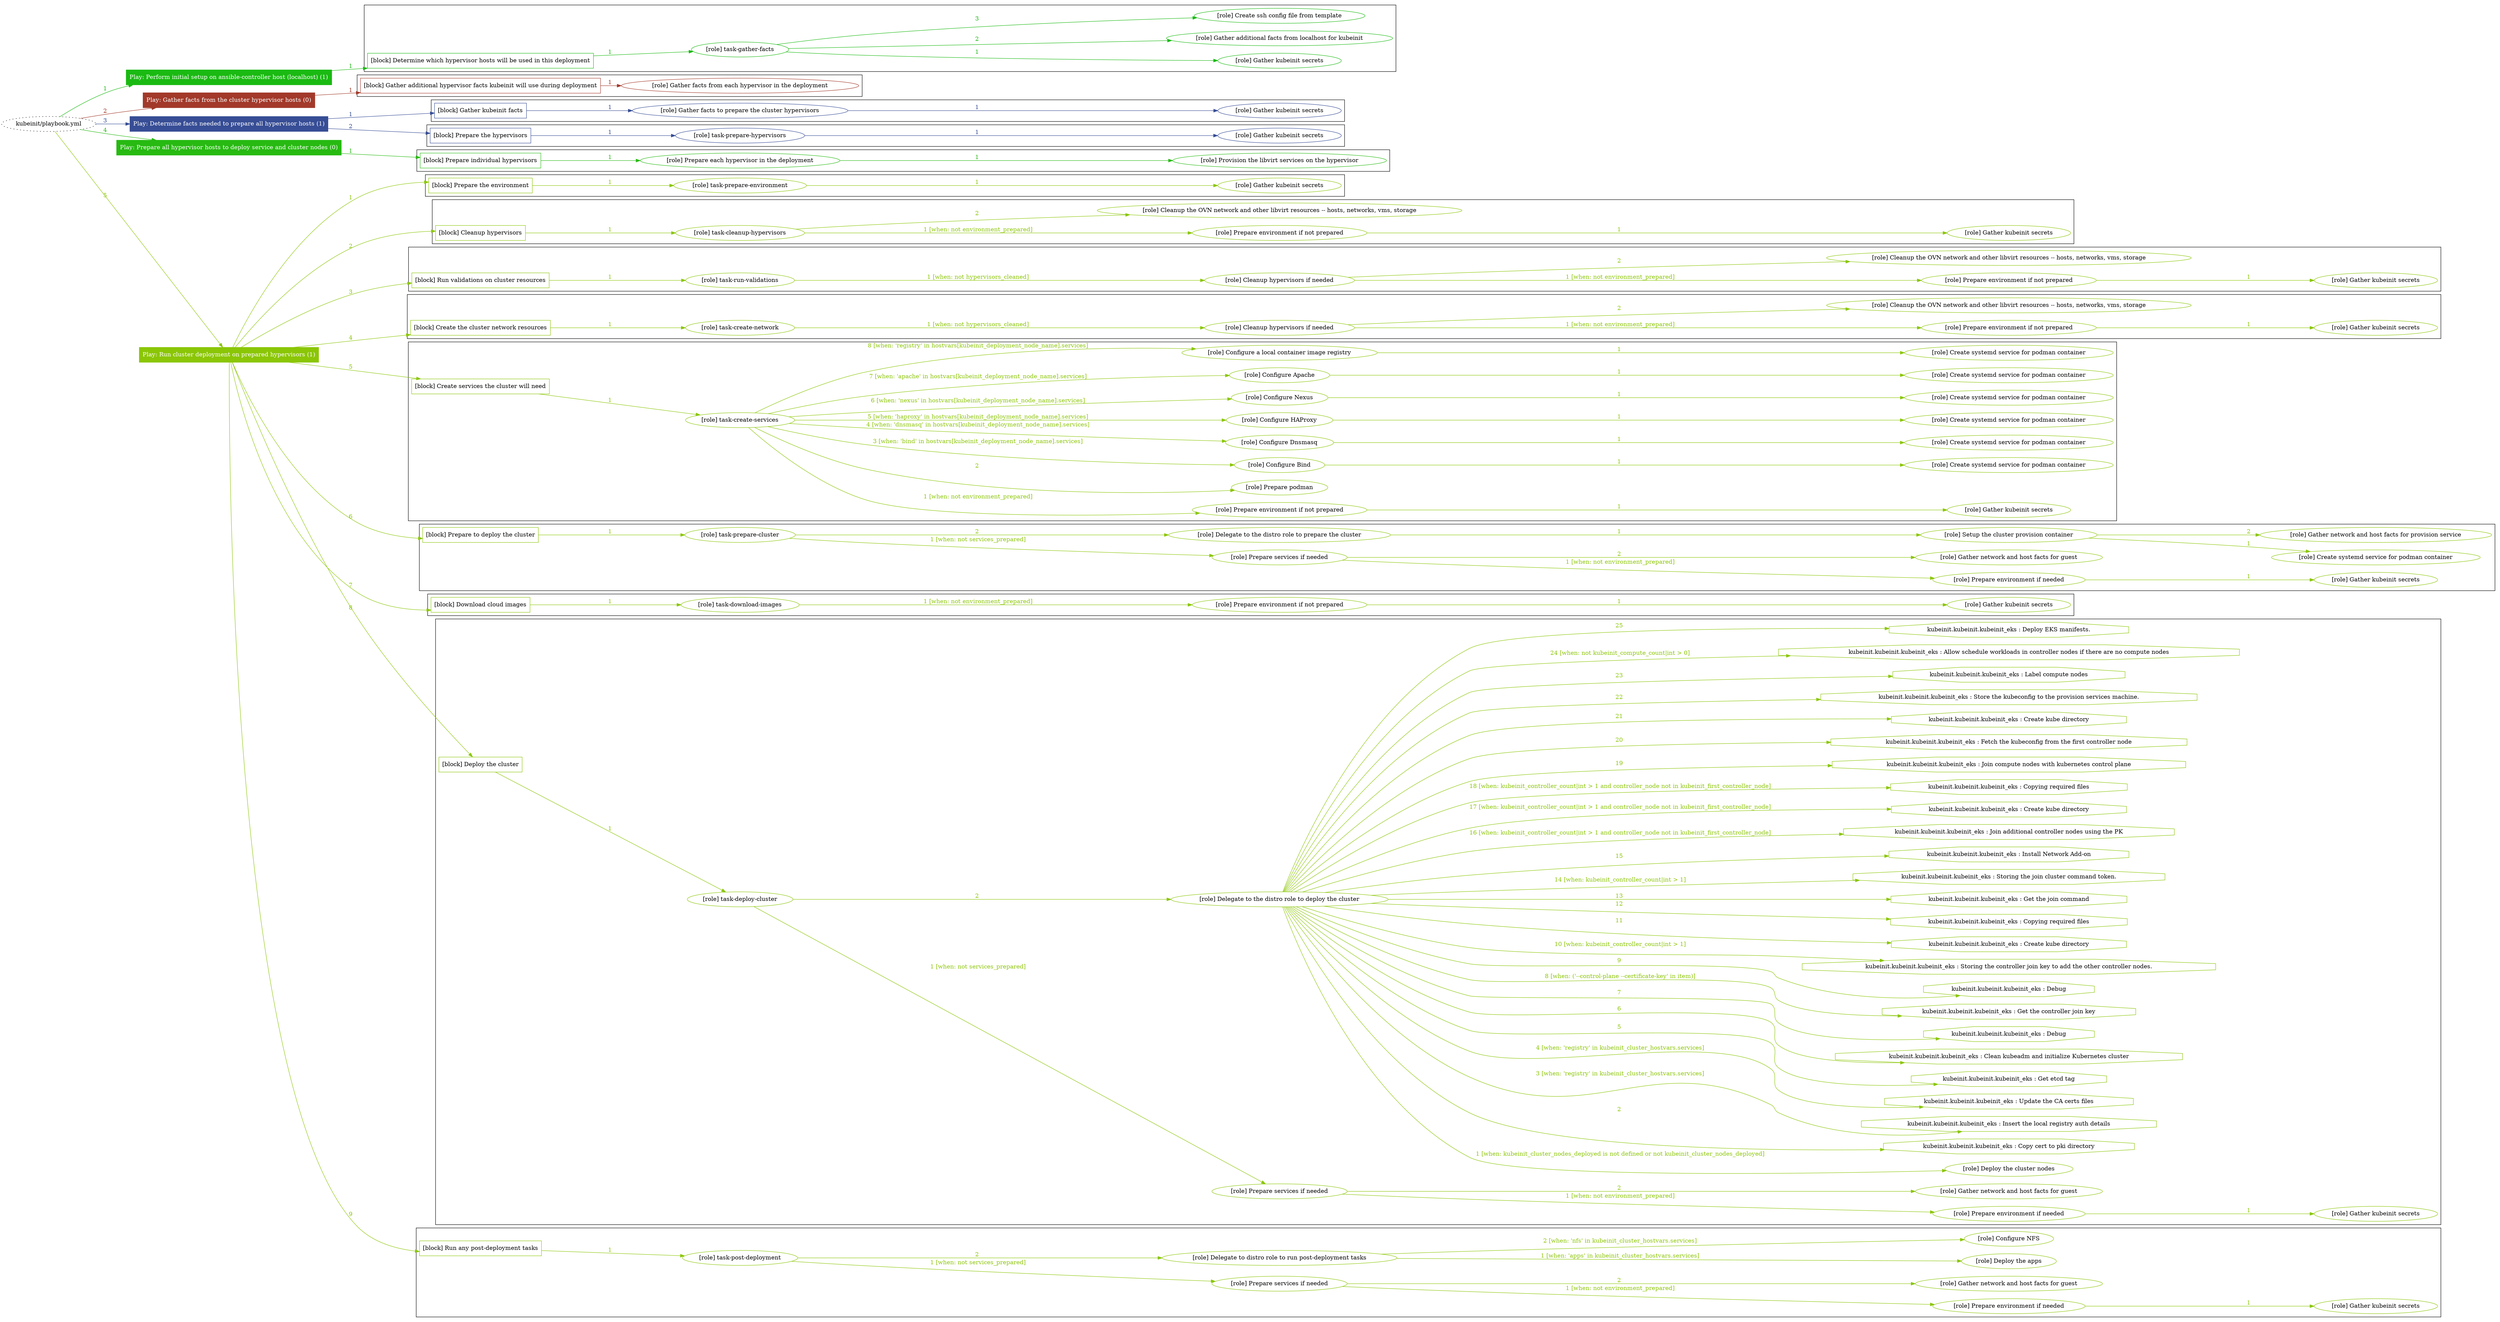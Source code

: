digraph {
	graph [concentrate=true ordering=in rankdir=LR ratio=fill]
	edge [esep=5 sep=10]
	"kubeinit/playbook.yml" [URL="/home/runner/work/kubeinit/kubeinit/kubeinit/playbook.yml" id=playbook_240edb44 style=dotted]
	"kubeinit/playbook.yml" -> play_fd335d7d [label="1 " color="#1aba12" fontcolor="#1aba12" id=edge_67c483e3 labeltooltip="1 " tooltip="1 "]
	subgraph "Play: Perform initial setup on ansible-controller host (localhost) (1)" {
		play_fd335d7d [label="Play: Perform initial setup on ansible-controller host (localhost) (1)" URL="/home/runner/work/kubeinit/kubeinit/kubeinit/playbook.yml" color="#1aba12" fontcolor="#ffffff" id=play_fd335d7d shape=box style=filled tooltip=localhost]
		play_fd335d7d -> block_4b0eb7f1 [label=1 color="#1aba12" fontcolor="#1aba12" id=edge_9585ba6f labeltooltip=1 tooltip=1]
		subgraph cluster_block_4b0eb7f1 {
			block_4b0eb7f1 [label="[block] Determine which hypervisor hosts will be used in this deployment" URL="/home/runner/work/kubeinit/kubeinit/kubeinit/playbook.yml" color="#1aba12" id=block_4b0eb7f1 labeltooltip="Determine which hypervisor hosts will be used in this deployment" shape=box tooltip="Determine which hypervisor hosts will be used in this deployment"]
			block_4b0eb7f1 -> role_693e22a7 [label="1 " color="#1aba12" fontcolor="#1aba12" id=edge_e13d7018 labeltooltip="1 " tooltip="1 "]
			subgraph "task-gather-facts" {
				role_693e22a7 [label="[role] task-gather-facts" URL="/home/runner/work/kubeinit/kubeinit/kubeinit/playbook.yml" color="#1aba12" id=role_693e22a7 tooltip="task-gather-facts"]
				role_693e22a7 -> role_0d6f49cd [label="1 " color="#1aba12" fontcolor="#1aba12" id=edge_b630cd2d labeltooltip="1 " tooltip="1 "]
				subgraph "Gather kubeinit secrets" {
					role_0d6f49cd [label="[role] Gather kubeinit secrets" URL="/home/runner/.ansible/collections/ansible_collections/kubeinit/kubeinit/roles/kubeinit_prepare/tasks/build_hypervisors_group.yml" color="#1aba12" id=role_0d6f49cd tooltip="Gather kubeinit secrets"]
				}
				role_693e22a7 -> role_4bfca672 [label="2 " color="#1aba12" fontcolor="#1aba12" id=edge_d001b21e labeltooltip="2 " tooltip="2 "]
				subgraph "Gather additional facts from localhost for kubeinit" {
					role_4bfca672 [label="[role] Gather additional facts from localhost for kubeinit" URL="/home/runner/.ansible/collections/ansible_collections/kubeinit/kubeinit/roles/kubeinit_prepare/tasks/build_hypervisors_group.yml" color="#1aba12" id=role_4bfca672 tooltip="Gather additional facts from localhost for kubeinit"]
				}
				role_693e22a7 -> role_327b3533 [label="3 " color="#1aba12" fontcolor="#1aba12" id=edge_0b003dd7 labeltooltip="3 " tooltip="3 "]
				subgraph "Create ssh config file from template" {
					role_327b3533 [label="[role] Create ssh config file from template" URL="/home/runner/.ansible/collections/ansible_collections/kubeinit/kubeinit/roles/kubeinit_prepare/tasks/build_hypervisors_group.yml" color="#1aba12" id=role_327b3533 tooltip="Create ssh config file from template"]
				}
			}
		}
	}
	"kubeinit/playbook.yml" -> play_5fdb6bd7 [label="2 " color="#a2392a" fontcolor="#a2392a" id=edge_368777e7 labeltooltip="2 " tooltip="2 "]
	subgraph "Play: Gather facts from the cluster hypervisor hosts (0)" {
		play_5fdb6bd7 [label="Play: Gather facts from the cluster hypervisor hosts (0)" URL="/home/runner/work/kubeinit/kubeinit/kubeinit/playbook.yml" color="#a2392a" fontcolor="#ffffff" id=play_5fdb6bd7 shape=box style=filled tooltip="Play: Gather facts from the cluster hypervisor hosts (0)"]
		play_5fdb6bd7 -> block_0c0befe6 [label=1 color="#a2392a" fontcolor="#a2392a" id=edge_51b56e6b labeltooltip=1 tooltip=1]
		subgraph cluster_block_0c0befe6 {
			block_0c0befe6 [label="[block] Gather additional hypervisor facts kubeinit will use during deployment" URL="/home/runner/work/kubeinit/kubeinit/kubeinit/playbook.yml" color="#a2392a" id=block_0c0befe6 labeltooltip="Gather additional hypervisor facts kubeinit will use during deployment" shape=box tooltip="Gather additional hypervisor facts kubeinit will use during deployment"]
			block_0c0befe6 -> role_d49003bf [label="1 " color="#a2392a" fontcolor="#a2392a" id=edge_ec622b0e labeltooltip="1 " tooltip="1 "]
			subgraph "Gather facts from each hypervisor in the deployment" {
				role_d49003bf [label="[role] Gather facts from each hypervisor in the deployment" URL="/home/runner/work/kubeinit/kubeinit/kubeinit/playbook.yml" color="#a2392a" id=role_d49003bf tooltip="Gather facts from each hypervisor in the deployment"]
			}
		}
	}
	"kubeinit/playbook.yml" -> play_75198213 [label="3 " color="#374d95" fontcolor="#374d95" id=edge_6eb420bf labeltooltip="3 " tooltip="3 "]
	subgraph "Play: Determine facts needed to prepare all hypervisor hosts (1)" {
		play_75198213 [label="Play: Determine facts needed to prepare all hypervisor hosts (1)" URL="/home/runner/work/kubeinit/kubeinit/kubeinit/playbook.yml" color="#374d95" fontcolor="#ffffff" id=play_75198213 shape=box style=filled tooltip=localhost]
		play_75198213 -> block_caf52a54 [label=1 color="#374d95" fontcolor="#374d95" id=edge_c7945c9f labeltooltip=1 tooltip=1]
		subgraph cluster_block_caf52a54 {
			block_caf52a54 [label="[block] Gather kubeinit facts" URL="/home/runner/work/kubeinit/kubeinit/kubeinit/playbook.yml" color="#374d95" id=block_caf52a54 labeltooltip="Gather kubeinit facts" shape=box tooltip="Gather kubeinit facts"]
			block_caf52a54 -> role_336e7ec1 [label="1 " color="#374d95" fontcolor="#374d95" id=edge_f6ebcdf9 labeltooltip="1 " tooltip="1 "]
			subgraph "Gather facts to prepare the cluster hypervisors" {
				role_336e7ec1 [label="[role] Gather facts to prepare the cluster hypervisors" URL="/home/runner/work/kubeinit/kubeinit/kubeinit/playbook.yml" color="#374d95" id=role_336e7ec1 tooltip="Gather facts to prepare the cluster hypervisors"]
				role_336e7ec1 -> role_36fde024 [label="1 " color="#374d95" fontcolor="#374d95" id=edge_3dd57d7d labeltooltip="1 " tooltip="1 "]
				subgraph "Gather kubeinit secrets" {
					role_36fde024 [label="[role] Gather kubeinit secrets" URL="/home/runner/.ansible/collections/ansible_collections/kubeinit/kubeinit/roles/kubeinit_prepare/tasks/gather_kubeinit_facts.yml" color="#374d95" id=role_36fde024 tooltip="Gather kubeinit secrets"]
				}
			}
		}
		play_75198213 -> block_ff926d0c [label=2 color="#374d95" fontcolor="#374d95" id=edge_5ad8d900 labeltooltip=2 tooltip=2]
		subgraph cluster_block_ff926d0c {
			block_ff926d0c [label="[block] Prepare the hypervisors" URL="/home/runner/work/kubeinit/kubeinit/kubeinit/playbook.yml" color="#374d95" id=block_ff926d0c labeltooltip="Prepare the hypervisors" shape=box tooltip="Prepare the hypervisors"]
			block_ff926d0c -> role_1e8cb9f3 [label="1 " color="#374d95" fontcolor="#374d95" id=edge_75f20a9a labeltooltip="1 " tooltip="1 "]
			subgraph "task-prepare-hypervisors" {
				role_1e8cb9f3 [label="[role] task-prepare-hypervisors" URL="/home/runner/work/kubeinit/kubeinit/kubeinit/playbook.yml" color="#374d95" id=role_1e8cb9f3 tooltip="task-prepare-hypervisors"]
				role_1e8cb9f3 -> role_ec9db315 [label="1 " color="#374d95" fontcolor="#374d95" id=edge_3525ec56 labeltooltip="1 " tooltip="1 "]
				subgraph "Gather kubeinit secrets" {
					role_ec9db315 [label="[role] Gather kubeinit secrets" URL="/home/runner/.ansible/collections/ansible_collections/kubeinit/kubeinit/roles/kubeinit_prepare/tasks/gather_kubeinit_facts.yml" color="#374d95" id=role_ec9db315 tooltip="Gather kubeinit secrets"]
				}
			}
		}
	}
	"kubeinit/playbook.yml" -> play_97df4544 [label="4 " color="#27ba12" fontcolor="#27ba12" id=edge_790c7a5e labeltooltip="4 " tooltip="4 "]
	subgraph "Play: Prepare all hypervisor hosts to deploy service and cluster nodes (0)" {
		play_97df4544 [label="Play: Prepare all hypervisor hosts to deploy service and cluster nodes (0)" URL="/home/runner/work/kubeinit/kubeinit/kubeinit/playbook.yml" color="#27ba12" fontcolor="#ffffff" id=play_97df4544 shape=box style=filled tooltip="Play: Prepare all hypervisor hosts to deploy service and cluster nodes (0)"]
		play_97df4544 -> block_fc039703 [label=1 color="#27ba12" fontcolor="#27ba12" id=edge_faf655db labeltooltip=1 tooltip=1]
		subgraph cluster_block_fc039703 {
			block_fc039703 [label="[block] Prepare individual hypervisors" URL="/home/runner/work/kubeinit/kubeinit/kubeinit/playbook.yml" color="#27ba12" id=block_fc039703 labeltooltip="Prepare individual hypervisors" shape=box tooltip="Prepare individual hypervisors"]
			block_fc039703 -> role_5a8d3c7e [label="1 " color="#27ba12" fontcolor="#27ba12" id=edge_cc1743c5 labeltooltip="1 " tooltip="1 "]
			subgraph "Prepare each hypervisor in the deployment" {
				role_5a8d3c7e [label="[role] Prepare each hypervisor in the deployment" URL="/home/runner/work/kubeinit/kubeinit/kubeinit/playbook.yml" color="#27ba12" id=role_5a8d3c7e tooltip="Prepare each hypervisor in the deployment"]
				role_5a8d3c7e -> role_eac841a2 [label="1 " color="#27ba12" fontcolor="#27ba12" id=edge_d678de33 labeltooltip="1 " tooltip="1 "]
				subgraph "Provision the libvirt services on the hypervisor" {
					role_eac841a2 [label="[role] Provision the libvirt services on the hypervisor" URL="/home/runner/.ansible/collections/ansible_collections/kubeinit/kubeinit/roles/kubeinit_prepare/tasks/prepare_hypervisor.yml" color="#27ba12" id=role_eac841a2 tooltip="Provision the libvirt services on the hypervisor"]
				}
			}
		}
	}
	"kubeinit/playbook.yml" -> play_5429a88b [label="5 " color="#8bc606" fontcolor="#8bc606" id=edge_32ef7183 labeltooltip="5 " tooltip="5 "]
	subgraph "Play: Run cluster deployment on prepared hypervisors (1)" {
		play_5429a88b [label="Play: Run cluster deployment on prepared hypervisors (1)" URL="/home/runner/work/kubeinit/kubeinit/kubeinit/playbook.yml" color="#8bc606" fontcolor="#ffffff" id=play_5429a88b shape=box style=filled tooltip=localhost]
		play_5429a88b -> block_2ab7aef8 [label=1 color="#8bc606" fontcolor="#8bc606" id=edge_78b6f746 labeltooltip=1 tooltip=1]
		subgraph cluster_block_2ab7aef8 {
			block_2ab7aef8 [label="[block] Prepare the environment" URL="/home/runner/work/kubeinit/kubeinit/kubeinit/playbook.yml" color="#8bc606" id=block_2ab7aef8 labeltooltip="Prepare the environment" shape=box tooltip="Prepare the environment"]
			block_2ab7aef8 -> role_58139e9c [label="1 " color="#8bc606" fontcolor="#8bc606" id=edge_3ec678ce labeltooltip="1 " tooltip="1 "]
			subgraph "task-prepare-environment" {
				role_58139e9c [label="[role] task-prepare-environment" URL="/home/runner/work/kubeinit/kubeinit/kubeinit/playbook.yml" color="#8bc606" id=role_58139e9c tooltip="task-prepare-environment"]
				role_58139e9c -> role_c5f10ff6 [label="1 " color="#8bc606" fontcolor="#8bc606" id=edge_5956108d labeltooltip="1 " tooltip="1 "]
				subgraph "Gather kubeinit secrets" {
					role_c5f10ff6 [label="[role] Gather kubeinit secrets" URL="/home/runner/.ansible/collections/ansible_collections/kubeinit/kubeinit/roles/kubeinit_prepare/tasks/gather_kubeinit_facts.yml" color="#8bc606" id=role_c5f10ff6 tooltip="Gather kubeinit secrets"]
				}
			}
		}
		play_5429a88b -> block_af88f06a [label=2 color="#8bc606" fontcolor="#8bc606" id=edge_6af2732f labeltooltip=2 tooltip=2]
		subgraph cluster_block_af88f06a {
			block_af88f06a [label="[block] Cleanup hypervisors" URL="/home/runner/work/kubeinit/kubeinit/kubeinit/playbook.yml" color="#8bc606" id=block_af88f06a labeltooltip="Cleanup hypervisors" shape=box tooltip="Cleanup hypervisors"]
			block_af88f06a -> role_cadc97c3 [label="1 " color="#8bc606" fontcolor="#8bc606" id=edge_9e9ee2fa labeltooltip="1 " tooltip="1 "]
			subgraph "task-cleanup-hypervisors" {
				role_cadc97c3 [label="[role] task-cleanup-hypervisors" URL="/home/runner/work/kubeinit/kubeinit/kubeinit/playbook.yml" color="#8bc606" id=role_cadc97c3 tooltip="task-cleanup-hypervisors"]
				role_cadc97c3 -> role_24a9c260 [label="1 [when: not environment_prepared]" color="#8bc606" fontcolor="#8bc606" id=edge_7ab1a6e1 labeltooltip="1 [when: not environment_prepared]" tooltip="1 [when: not environment_prepared]"]
				subgraph "Prepare environment if not prepared" {
					role_24a9c260 [label="[role] Prepare environment if not prepared" URL="/home/runner/.ansible/collections/ansible_collections/kubeinit/kubeinit/roles/kubeinit_prepare/tasks/cleanup_hypervisors.yml" color="#8bc606" id=role_24a9c260 tooltip="Prepare environment if not prepared"]
					role_24a9c260 -> role_2a2c2e0a [label="1 " color="#8bc606" fontcolor="#8bc606" id=edge_b101179f labeltooltip="1 " tooltip="1 "]
					subgraph "Gather kubeinit secrets" {
						role_2a2c2e0a [label="[role] Gather kubeinit secrets" URL="/home/runner/.ansible/collections/ansible_collections/kubeinit/kubeinit/roles/kubeinit_prepare/tasks/gather_kubeinit_facts.yml" color="#8bc606" id=role_2a2c2e0a tooltip="Gather kubeinit secrets"]
					}
				}
				role_cadc97c3 -> role_a57a95f3 [label="2 " color="#8bc606" fontcolor="#8bc606" id=edge_e82cb2de labeltooltip="2 " tooltip="2 "]
				subgraph "Cleanup the OVN network and other libvirt resources -- hosts, networks, vms, storage" {
					role_a57a95f3 [label="[role] Cleanup the OVN network and other libvirt resources -- hosts, networks, vms, storage" URL="/home/runner/.ansible/collections/ansible_collections/kubeinit/kubeinit/roles/kubeinit_prepare/tasks/cleanup_hypervisors.yml" color="#8bc606" id=role_a57a95f3 tooltip="Cleanup the OVN network and other libvirt resources -- hosts, networks, vms, storage"]
				}
			}
		}
		play_5429a88b -> block_53a245fd [label=3 color="#8bc606" fontcolor="#8bc606" id=edge_43b255d8 labeltooltip=3 tooltip=3]
		subgraph cluster_block_53a245fd {
			block_53a245fd [label="[block] Run validations on cluster resources" URL="/home/runner/work/kubeinit/kubeinit/kubeinit/playbook.yml" color="#8bc606" id=block_53a245fd labeltooltip="Run validations on cluster resources" shape=box tooltip="Run validations on cluster resources"]
			block_53a245fd -> role_24be3bb6 [label="1 " color="#8bc606" fontcolor="#8bc606" id=edge_0ebf0588 labeltooltip="1 " tooltip="1 "]
			subgraph "task-run-validations" {
				role_24be3bb6 [label="[role] task-run-validations" URL="/home/runner/work/kubeinit/kubeinit/kubeinit/playbook.yml" color="#8bc606" id=role_24be3bb6 tooltip="task-run-validations"]
				role_24be3bb6 -> role_bb34fc10 [label="1 [when: not hypervisors_cleaned]" color="#8bc606" fontcolor="#8bc606" id=edge_a066d658 labeltooltip="1 [when: not hypervisors_cleaned]" tooltip="1 [when: not hypervisors_cleaned]"]
				subgraph "Cleanup hypervisors if needed" {
					role_bb34fc10 [label="[role] Cleanup hypervisors if needed" URL="/home/runner/.ansible/collections/ansible_collections/kubeinit/kubeinit/roles/kubeinit_validations/tasks/main.yml" color="#8bc606" id=role_bb34fc10 tooltip="Cleanup hypervisors if needed"]
					role_bb34fc10 -> role_e3ec6d40 [label="1 [when: not environment_prepared]" color="#8bc606" fontcolor="#8bc606" id=edge_52ea5242 labeltooltip="1 [when: not environment_prepared]" tooltip="1 [when: not environment_prepared]"]
					subgraph "Prepare environment if not prepared" {
						role_e3ec6d40 [label="[role] Prepare environment if not prepared" URL="/home/runner/.ansible/collections/ansible_collections/kubeinit/kubeinit/roles/kubeinit_prepare/tasks/cleanup_hypervisors.yml" color="#8bc606" id=role_e3ec6d40 tooltip="Prepare environment if not prepared"]
						role_e3ec6d40 -> role_da9dcc99 [label="1 " color="#8bc606" fontcolor="#8bc606" id=edge_805a7cc7 labeltooltip="1 " tooltip="1 "]
						subgraph "Gather kubeinit secrets" {
							role_da9dcc99 [label="[role] Gather kubeinit secrets" URL="/home/runner/.ansible/collections/ansible_collections/kubeinit/kubeinit/roles/kubeinit_prepare/tasks/gather_kubeinit_facts.yml" color="#8bc606" id=role_da9dcc99 tooltip="Gather kubeinit secrets"]
						}
					}
					role_bb34fc10 -> role_de9c8835 [label="2 " color="#8bc606" fontcolor="#8bc606" id=edge_f5e884a6 labeltooltip="2 " tooltip="2 "]
					subgraph "Cleanup the OVN network and other libvirt resources -- hosts, networks, vms, storage" {
						role_de9c8835 [label="[role] Cleanup the OVN network and other libvirt resources -- hosts, networks, vms, storage" URL="/home/runner/.ansible/collections/ansible_collections/kubeinit/kubeinit/roles/kubeinit_prepare/tasks/cleanup_hypervisors.yml" color="#8bc606" id=role_de9c8835 tooltip="Cleanup the OVN network and other libvirt resources -- hosts, networks, vms, storage"]
					}
				}
			}
		}
		play_5429a88b -> block_17747d26 [label=4 color="#8bc606" fontcolor="#8bc606" id=edge_626e9441 labeltooltip=4 tooltip=4]
		subgraph cluster_block_17747d26 {
			block_17747d26 [label="[block] Create the cluster network resources" URL="/home/runner/work/kubeinit/kubeinit/kubeinit/playbook.yml" color="#8bc606" id=block_17747d26 labeltooltip="Create the cluster network resources" shape=box tooltip="Create the cluster network resources"]
			block_17747d26 -> role_76f45426 [label="1 " color="#8bc606" fontcolor="#8bc606" id=edge_fa4b7320 labeltooltip="1 " tooltip="1 "]
			subgraph "task-create-network" {
				role_76f45426 [label="[role] task-create-network" URL="/home/runner/work/kubeinit/kubeinit/kubeinit/playbook.yml" color="#8bc606" id=role_76f45426 tooltip="task-create-network"]
				role_76f45426 -> role_2d54864e [label="1 [when: not hypervisors_cleaned]" color="#8bc606" fontcolor="#8bc606" id=edge_9bb80c7a labeltooltip="1 [when: not hypervisors_cleaned]" tooltip="1 [when: not hypervisors_cleaned]"]
				subgraph "Cleanup hypervisors if needed" {
					role_2d54864e [label="[role] Cleanup hypervisors if needed" URL="/home/runner/.ansible/collections/ansible_collections/kubeinit/kubeinit/roles/kubeinit_libvirt/tasks/create_network.yml" color="#8bc606" id=role_2d54864e tooltip="Cleanup hypervisors if needed"]
					role_2d54864e -> role_6d744b41 [label="1 [when: not environment_prepared]" color="#8bc606" fontcolor="#8bc606" id=edge_145c240a labeltooltip="1 [when: not environment_prepared]" tooltip="1 [when: not environment_prepared]"]
					subgraph "Prepare environment if not prepared" {
						role_6d744b41 [label="[role] Prepare environment if not prepared" URL="/home/runner/.ansible/collections/ansible_collections/kubeinit/kubeinit/roles/kubeinit_prepare/tasks/cleanup_hypervisors.yml" color="#8bc606" id=role_6d744b41 tooltip="Prepare environment if not prepared"]
						role_6d744b41 -> role_f28f9fdd [label="1 " color="#8bc606" fontcolor="#8bc606" id=edge_90f99502 labeltooltip="1 " tooltip="1 "]
						subgraph "Gather kubeinit secrets" {
							role_f28f9fdd [label="[role] Gather kubeinit secrets" URL="/home/runner/.ansible/collections/ansible_collections/kubeinit/kubeinit/roles/kubeinit_prepare/tasks/gather_kubeinit_facts.yml" color="#8bc606" id=role_f28f9fdd tooltip="Gather kubeinit secrets"]
						}
					}
					role_2d54864e -> role_f814d599 [label="2 " color="#8bc606" fontcolor="#8bc606" id=edge_37edde48 labeltooltip="2 " tooltip="2 "]
					subgraph "Cleanup the OVN network and other libvirt resources -- hosts, networks, vms, storage" {
						role_f814d599 [label="[role] Cleanup the OVN network and other libvirt resources -- hosts, networks, vms, storage" URL="/home/runner/.ansible/collections/ansible_collections/kubeinit/kubeinit/roles/kubeinit_prepare/tasks/cleanup_hypervisors.yml" color="#8bc606" id=role_f814d599 tooltip="Cleanup the OVN network and other libvirt resources -- hosts, networks, vms, storage"]
					}
				}
			}
		}
		play_5429a88b -> block_baecd287 [label=5 color="#8bc606" fontcolor="#8bc606" id=edge_6d0c6d48 labeltooltip=5 tooltip=5]
		subgraph cluster_block_baecd287 {
			block_baecd287 [label="[block] Create services the cluster will need" URL="/home/runner/work/kubeinit/kubeinit/kubeinit/playbook.yml" color="#8bc606" id=block_baecd287 labeltooltip="Create services the cluster will need" shape=box tooltip="Create services the cluster will need"]
			block_baecd287 -> role_7633e5fd [label="1 " color="#8bc606" fontcolor="#8bc606" id=edge_cdd4ac83 labeltooltip="1 " tooltip="1 "]
			subgraph "task-create-services" {
				role_7633e5fd [label="[role] task-create-services" URL="/home/runner/work/kubeinit/kubeinit/kubeinit/playbook.yml" color="#8bc606" id=role_7633e5fd tooltip="task-create-services"]
				role_7633e5fd -> role_08a66fce [label="1 [when: not environment_prepared]" color="#8bc606" fontcolor="#8bc606" id=edge_65c62456 labeltooltip="1 [when: not environment_prepared]" tooltip="1 [when: not environment_prepared]"]
				subgraph "Prepare environment if not prepared" {
					role_08a66fce [label="[role] Prepare environment if not prepared" URL="/home/runner/.ansible/collections/ansible_collections/kubeinit/kubeinit/roles/kubeinit_services/tasks/main.yml" color="#8bc606" id=role_08a66fce tooltip="Prepare environment if not prepared"]
					role_08a66fce -> role_7bb86599 [label="1 " color="#8bc606" fontcolor="#8bc606" id=edge_380c866d labeltooltip="1 " tooltip="1 "]
					subgraph "Gather kubeinit secrets" {
						role_7bb86599 [label="[role] Gather kubeinit secrets" URL="/home/runner/.ansible/collections/ansible_collections/kubeinit/kubeinit/roles/kubeinit_prepare/tasks/gather_kubeinit_facts.yml" color="#8bc606" id=role_7bb86599 tooltip="Gather kubeinit secrets"]
					}
				}
				role_7633e5fd -> role_a80fd2cc [label="2 " color="#8bc606" fontcolor="#8bc606" id=edge_1280f184 labeltooltip="2 " tooltip="2 "]
				subgraph "Prepare podman" {
					role_a80fd2cc [label="[role] Prepare podman" URL="/home/runner/.ansible/collections/ansible_collections/kubeinit/kubeinit/roles/kubeinit_services/tasks/00_create_service_pod.yml" color="#8bc606" id=role_a80fd2cc tooltip="Prepare podman"]
				}
				role_7633e5fd -> role_de1ddfae [label="3 [when: 'bind' in hostvars[kubeinit_deployment_node_name].services]" color="#8bc606" fontcolor="#8bc606" id=edge_262000f3 labeltooltip="3 [when: 'bind' in hostvars[kubeinit_deployment_node_name].services]" tooltip="3 [when: 'bind' in hostvars[kubeinit_deployment_node_name].services]"]
				subgraph "Configure Bind" {
					role_de1ddfae [label="[role] Configure Bind" URL="/home/runner/.ansible/collections/ansible_collections/kubeinit/kubeinit/roles/kubeinit_services/tasks/start_services_containers.yml" color="#8bc606" id=role_de1ddfae tooltip="Configure Bind"]
					role_de1ddfae -> role_95a996a0 [label="1 " color="#8bc606" fontcolor="#8bc606" id=edge_d5b6a4e9 labeltooltip="1 " tooltip="1 "]
					subgraph "Create systemd service for podman container" {
						role_95a996a0 [label="[role] Create systemd service for podman container" URL="/home/runner/.ansible/collections/ansible_collections/kubeinit/kubeinit/roles/kubeinit_bind/tasks/main.yml" color="#8bc606" id=role_95a996a0 tooltip="Create systemd service for podman container"]
					}
				}
				role_7633e5fd -> role_55cf5356 [label="4 [when: 'dnsmasq' in hostvars[kubeinit_deployment_node_name].services]" color="#8bc606" fontcolor="#8bc606" id=edge_f7aa39b1 labeltooltip="4 [when: 'dnsmasq' in hostvars[kubeinit_deployment_node_name].services]" tooltip="4 [when: 'dnsmasq' in hostvars[kubeinit_deployment_node_name].services]"]
				subgraph "Configure Dnsmasq" {
					role_55cf5356 [label="[role] Configure Dnsmasq" URL="/home/runner/.ansible/collections/ansible_collections/kubeinit/kubeinit/roles/kubeinit_services/tasks/start_services_containers.yml" color="#8bc606" id=role_55cf5356 tooltip="Configure Dnsmasq"]
					role_55cf5356 -> role_7935d92d [label="1 " color="#8bc606" fontcolor="#8bc606" id=edge_e21b3cad labeltooltip="1 " tooltip="1 "]
					subgraph "Create systemd service for podman container" {
						role_7935d92d [label="[role] Create systemd service for podman container" URL="/home/runner/.ansible/collections/ansible_collections/kubeinit/kubeinit/roles/kubeinit_dnsmasq/tasks/main.yml" color="#8bc606" id=role_7935d92d tooltip="Create systemd service for podman container"]
					}
				}
				role_7633e5fd -> role_30b9232d [label="5 [when: 'haproxy' in hostvars[kubeinit_deployment_node_name].services]" color="#8bc606" fontcolor="#8bc606" id=edge_599600f6 labeltooltip="5 [when: 'haproxy' in hostvars[kubeinit_deployment_node_name].services]" tooltip="5 [when: 'haproxy' in hostvars[kubeinit_deployment_node_name].services]"]
				subgraph "Configure HAProxy" {
					role_30b9232d [label="[role] Configure HAProxy" URL="/home/runner/.ansible/collections/ansible_collections/kubeinit/kubeinit/roles/kubeinit_services/tasks/start_services_containers.yml" color="#8bc606" id=role_30b9232d tooltip="Configure HAProxy"]
					role_30b9232d -> role_e5c6aa8d [label="1 " color="#8bc606" fontcolor="#8bc606" id=edge_ebf2804e labeltooltip="1 " tooltip="1 "]
					subgraph "Create systemd service for podman container" {
						role_e5c6aa8d [label="[role] Create systemd service for podman container" URL="/home/runner/.ansible/collections/ansible_collections/kubeinit/kubeinit/roles/kubeinit_haproxy/tasks/main.yml" color="#8bc606" id=role_e5c6aa8d tooltip="Create systemd service for podman container"]
					}
				}
				role_7633e5fd -> role_685b47ee [label="6 [when: 'nexus' in hostvars[kubeinit_deployment_node_name].services]" color="#8bc606" fontcolor="#8bc606" id=edge_197097ec labeltooltip="6 [when: 'nexus' in hostvars[kubeinit_deployment_node_name].services]" tooltip="6 [when: 'nexus' in hostvars[kubeinit_deployment_node_name].services]"]
				subgraph "Configure Nexus" {
					role_685b47ee [label="[role] Configure Nexus" URL="/home/runner/.ansible/collections/ansible_collections/kubeinit/kubeinit/roles/kubeinit_services/tasks/start_services_containers.yml" color="#8bc606" id=role_685b47ee tooltip="Configure Nexus"]
					role_685b47ee -> role_227970e2 [label="1 " color="#8bc606" fontcolor="#8bc606" id=edge_a8dbc0fd labeltooltip="1 " tooltip="1 "]
					subgraph "Create systemd service for podman container" {
						role_227970e2 [label="[role] Create systemd service for podman container" URL="/home/runner/.ansible/collections/ansible_collections/kubeinit/kubeinit/roles/kubeinit_nexus/tasks/main.yml" color="#8bc606" id=role_227970e2 tooltip="Create systemd service for podman container"]
					}
				}
				role_7633e5fd -> role_5ed6bb3e [label="7 [when: 'apache' in hostvars[kubeinit_deployment_node_name].services]" color="#8bc606" fontcolor="#8bc606" id=edge_b3222163 labeltooltip="7 [when: 'apache' in hostvars[kubeinit_deployment_node_name].services]" tooltip="7 [when: 'apache' in hostvars[kubeinit_deployment_node_name].services]"]
				subgraph "Configure Apache" {
					role_5ed6bb3e [label="[role] Configure Apache" URL="/home/runner/.ansible/collections/ansible_collections/kubeinit/kubeinit/roles/kubeinit_services/tasks/start_services_containers.yml" color="#8bc606" id=role_5ed6bb3e tooltip="Configure Apache"]
					role_5ed6bb3e -> role_a1ff1792 [label="1 " color="#8bc606" fontcolor="#8bc606" id=edge_03b52677 labeltooltip="1 " tooltip="1 "]
					subgraph "Create systemd service for podman container" {
						role_a1ff1792 [label="[role] Create systemd service for podman container" URL="/home/runner/.ansible/collections/ansible_collections/kubeinit/kubeinit/roles/kubeinit_apache/tasks/main.yml" color="#8bc606" id=role_a1ff1792 tooltip="Create systemd service for podman container"]
					}
				}
				role_7633e5fd -> role_b2cb6635 [label="8 [when: 'registry' in hostvars[kubeinit_deployment_node_name].services]" color="#8bc606" fontcolor="#8bc606" id=edge_5aac6152 labeltooltip="8 [when: 'registry' in hostvars[kubeinit_deployment_node_name].services]" tooltip="8 [when: 'registry' in hostvars[kubeinit_deployment_node_name].services]"]
				subgraph "Configure a local container image registry" {
					role_b2cb6635 [label="[role] Configure a local container image registry" URL="/home/runner/.ansible/collections/ansible_collections/kubeinit/kubeinit/roles/kubeinit_services/tasks/start_services_containers.yml" color="#8bc606" id=role_b2cb6635 tooltip="Configure a local container image registry"]
					role_b2cb6635 -> role_0e167278 [label="1 " color="#8bc606" fontcolor="#8bc606" id=edge_c3b3b540 labeltooltip="1 " tooltip="1 "]
					subgraph "Create systemd service for podman container" {
						role_0e167278 [label="[role] Create systemd service for podman container" URL="/home/runner/.ansible/collections/ansible_collections/kubeinit/kubeinit/roles/kubeinit_registry/tasks/main.yml" color="#8bc606" id=role_0e167278 tooltip="Create systemd service for podman container"]
					}
				}
			}
		}
		play_5429a88b -> block_3ec7c0dc [label=6 color="#8bc606" fontcolor="#8bc606" id=edge_56b1622b labeltooltip=6 tooltip=6]
		subgraph cluster_block_3ec7c0dc {
			block_3ec7c0dc [label="[block] Prepare to deploy the cluster" URL="/home/runner/work/kubeinit/kubeinit/kubeinit/playbook.yml" color="#8bc606" id=block_3ec7c0dc labeltooltip="Prepare to deploy the cluster" shape=box tooltip="Prepare to deploy the cluster"]
			block_3ec7c0dc -> role_2f1c17ba [label="1 " color="#8bc606" fontcolor="#8bc606" id=edge_c3773c91 labeltooltip="1 " tooltip="1 "]
			subgraph "task-prepare-cluster" {
				role_2f1c17ba [label="[role] task-prepare-cluster" URL="/home/runner/work/kubeinit/kubeinit/kubeinit/playbook.yml" color="#8bc606" id=role_2f1c17ba tooltip="task-prepare-cluster"]
				role_2f1c17ba -> role_c42cab56 [label="1 [when: not services_prepared]" color="#8bc606" fontcolor="#8bc606" id=edge_f5fc5663 labeltooltip="1 [when: not services_prepared]" tooltip="1 [when: not services_prepared]"]
				subgraph "Prepare services if needed" {
					role_c42cab56 [label="[role] Prepare services if needed" URL="/home/runner/.ansible/collections/ansible_collections/kubeinit/kubeinit/roles/kubeinit_prepare/tasks/prepare_cluster.yml" color="#8bc606" id=role_c42cab56 tooltip="Prepare services if needed"]
					role_c42cab56 -> role_61f2f41d [label="1 [when: not environment_prepared]" color="#8bc606" fontcolor="#8bc606" id=edge_9ad7d242 labeltooltip="1 [when: not environment_prepared]" tooltip="1 [when: not environment_prepared]"]
					subgraph "Prepare environment if needed" {
						role_61f2f41d [label="[role] Prepare environment if needed" URL="/home/runner/.ansible/collections/ansible_collections/kubeinit/kubeinit/roles/kubeinit_services/tasks/prepare_services.yml" color="#8bc606" id=role_61f2f41d tooltip="Prepare environment if needed"]
						role_61f2f41d -> role_41fb06a9 [label="1 " color="#8bc606" fontcolor="#8bc606" id=edge_5fafde48 labeltooltip="1 " tooltip="1 "]
						subgraph "Gather kubeinit secrets" {
							role_41fb06a9 [label="[role] Gather kubeinit secrets" URL="/home/runner/.ansible/collections/ansible_collections/kubeinit/kubeinit/roles/kubeinit_prepare/tasks/gather_kubeinit_facts.yml" color="#8bc606" id=role_41fb06a9 tooltip="Gather kubeinit secrets"]
						}
					}
					role_c42cab56 -> role_01fe16d4 [label="2 " color="#8bc606" fontcolor="#8bc606" id=edge_4912d048 labeltooltip="2 " tooltip="2 "]
					subgraph "Gather network and host facts for guest" {
						role_01fe16d4 [label="[role] Gather network and host facts for guest" URL="/home/runner/.ansible/collections/ansible_collections/kubeinit/kubeinit/roles/kubeinit_services/tasks/prepare_services.yml" color="#8bc606" id=role_01fe16d4 tooltip="Gather network and host facts for guest"]
					}
				}
				role_2f1c17ba -> role_53390eba [label="2 " color="#8bc606" fontcolor="#8bc606" id=edge_ae6385a3 labeltooltip="2 " tooltip="2 "]
				subgraph "Delegate to the distro role to prepare the cluster" {
					role_53390eba [label="[role] Delegate to the distro role to prepare the cluster" URL="/home/runner/.ansible/collections/ansible_collections/kubeinit/kubeinit/roles/kubeinit_prepare/tasks/prepare_cluster.yml" color="#8bc606" id=role_53390eba tooltip="Delegate to the distro role to prepare the cluster"]
					role_53390eba -> role_c7a7cfe5 [label="1 " color="#8bc606" fontcolor="#8bc606" id=edge_55faa6c3 labeltooltip="1 " tooltip="1 "]
					subgraph "Setup the cluster provision container" {
						role_c7a7cfe5 [label="[role] Setup the cluster provision container" URL="/home/runner/.ansible/collections/ansible_collections/kubeinit/kubeinit/roles/kubeinit_eks/tasks/prepare_cluster.yml" color="#8bc606" id=role_c7a7cfe5 tooltip="Setup the cluster provision container"]
						role_c7a7cfe5 -> role_225abc10 [label="1 " color="#8bc606" fontcolor="#8bc606" id=edge_79c5519d labeltooltip="1 " tooltip="1 "]
						subgraph "Create systemd service for podman container" {
							role_225abc10 [label="[role] Create systemd service for podman container" URL="/home/runner/.ansible/collections/ansible_collections/kubeinit/kubeinit/roles/kubeinit_services/tasks/create_provision_container.yml" color="#8bc606" id=role_225abc10 tooltip="Create systemd service for podman container"]
						}
						role_c7a7cfe5 -> role_dc581a64 [label="2 " color="#8bc606" fontcolor="#8bc606" id=edge_f6ed3761 labeltooltip="2 " tooltip="2 "]
						subgraph "Gather network and host facts for provision service" {
							role_dc581a64 [label="[role] Gather network and host facts for provision service" URL="/home/runner/.ansible/collections/ansible_collections/kubeinit/kubeinit/roles/kubeinit_services/tasks/create_provision_container.yml" color="#8bc606" id=role_dc581a64 tooltip="Gather network and host facts for provision service"]
						}
					}
				}
			}
		}
		play_5429a88b -> block_c11e7667 [label=7 color="#8bc606" fontcolor="#8bc606" id=edge_70641b35 labeltooltip=7 tooltip=7]
		subgraph cluster_block_c11e7667 {
			block_c11e7667 [label="[block] Download cloud images" URL="/home/runner/work/kubeinit/kubeinit/kubeinit/playbook.yml" color="#8bc606" id=block_c11e7667 labeltooltip="Download cloud images" shape=box tooltip="Download cloud images"]
			block_c11e7667 -> role_1908db3a [label="1 " color="#8bc606" fontcolor="#8bc606" id=edge_19aab308 labeltooltip="1 " tooltip="1 "]
			subgraph "task-download-images" {
				role_1908db3a [label="[role] task-download-images" URL="/home/runner/work/kubeinit/kubeinit/kubeinit/playbook.yml" color="#8bc606" id=role_1908db3a tooltip="task-download-images"]
				role_1908db3a -> role_25e1521b [label="1 [when: not environment_prepared]" color="#8bc606" fontcolor="#8bc606" id=edge_14537194 labeltooltip="1 [when: not environment_prepared]" tooltip="1 [when: not environment_prepared]"]
				subgraph "Prepare environment if not prepared" {
					role_25e1521b [label="[role] Prepare environment if not prepared" URL="/home/runner/.ansible/collections/ansible_collections/kubeinit/kubeinit/roles/kubeinit_libvirt/tasks/download_cloud_images.yml" color="#8bc606" id=role_25e1521b tooltip="Prepare environment if not prepared"]
					role_25e1521b -> role_0803cb3c [label="1 " color="#8bc606" fontcolor="#8bc606" id=edge_fa677fae labeltooltip="1 " tooltip="1 "]
					subgraph "Gather kubeinit secrets" {
						role_0803cb3c [label="[role] Gather kubeinit secrets" URL="/home/runner/.ansible/collections/ansible_collections/kubeinit/kubeinit/roles/kubeinit_prepare/tasks/gather_kubeinit_facts.yml" color="#8bc606" id=role_0803cb3c tooltip="Gather kubeinit secrets"]
					}
				}
			}
		}
		play_5429a88b -> block_b911e5c9 [label=8 color="#8bc606" fontcolor="#8bc606" id=edge_3b61e854 labeltooltip=8 tooltip=8]
		subgraph cluster_block_b911e5c9 {
			block_b911e5c9 [label="[block] Deploy the cluster" URL="/home/runner/work/kubeinit/kubeinit/kubeinit/playbook.yml" color="#8bc606" id=block_b911e5c9 labeltooltip="Deploy the cluster" shape=box tooltip="Deploy the cluster"]
			block_b911e5c9 -> role_5a5d7b6a [label="1 " color="#8bc606" fontcolor="#8bc606" id=edge_2f66abf6 labeltooltip="1 " tooltip="1 "]
			subgraph "task-deploy-cluster" {
				role_5a5d7b6a [label="[role] task-deploy-cluster" URL="/home/runner/work/kubeinit/kubeinit/kubeinit/playbook.yml" color="#8bc606" id=role_5a5d7b6a tooltip="task-deploy-cluster"]
				role_5a5d7b6a -> role_9e54e4b4 [label="1 [when: not services_prepared]" color="#8bc606" fontcolor="#8bc606" id=edge_ff4b81c3 labeltooltip="1 [when: not services_prepared]" tooltip="1 [when: not services_prepared]"]
				subgraph "Prepare services if needed" {
					role_9e54e4b4 [label="[role] Prepare services if needed" URL="/home/runner/.ansible/collections/ansible_collections/kubeinit/kubeinit/roles/kubeinit_prepare/tasks/deploy_cluster.yml" color="#8bc606" id=role_9e54e4b4 tooltip="Prepare services if needed"]
					role_9e54e4b4 -> role_d874a24a [label="1 [when: not environment_prepared]" color="#8bc606" fontcolor="#8bc606" id=edge_c3db3de9 labeltooltip="1 [when: not environment_prepared]" tooltip="1 [when: not environment_prepared]"]
					subgraph "Prepare environment if needed" {
						role_d874a24a [label="[role] Prepare environment if needed" URL="/home/runner/.ansible/collections/ansible_collections/kubeinit/kubeinit/roles/kubeinit_services/tasks/prepare_services.yml" color="#8bc606" id=role_d874a24a tooltip="Prepare environment if needed"]
						role_d874a24a -> role_f17b66eb [label="1 " color="#8bc606" fontcolor="#8bc606" id=edge_971e384a labeltooltip="1 " tooltip="1 "]
						subgraph "Gather kubeinit secrets" {
							role_f17b66eb [label="[role] Gather kubeinit secrets" URL="/home/runner/.ansible/collections/ansible_collections/kubeinit/kubeinit/roles/kubeinit_prepare/tasks/gather_kubeinit_facts.yml" color="#8bc606" id=role_f17b66eb tooltip="Gather kubeinit secrets"]
						}
					}
					role_9e54e4b4 -> role_15c3ea89 [label="2 " color="#8bc606" fontcolor="#8bc606" id=edge_528e408f labeltooltip="2 " tooltip="2 "]
					subgraph "Gather network and host facts for guest" {
						role_15c3ea89 [label="[role] Gather network and host facts for guest" URL="/home/runner/.ansible/collections/ansible_collections/kubeinit/kubeinit/roles/kubeinit_services/tasks/prepare_services.yml" color="#8bc606" id=role_15c3ea89 tooltip="Gather network and host facts for guest"]
					}
				}
				role_5a5d7b6a -> role_ef252f3e [label="2 " color="#8bc606" fontcolor="#8bc606" id=edge_f4f2de13 labeltooltip="2 " tooltip="2 "]
				subgraph "Delegate to the distro role to deploy the cluster" {
					role_ef252f3e [label="[role] Delegate to the distro role to deploy the cluster" URL="/home/runner/.ansible/collections/ansible_collections/kubeinit/kubeinit/roles/kubeinit_prepare/tasks/deploy_cluster.yml" color="#8bc606" id=role_ef252f3e tooltip="Delegate to the distro role to deploy the cluster"]
					role_ef252f3e -> role_7756a273 [label="1 [when: kubeinit_cluster_nodes_deployed is not defined or not kubeinit_cluster_nodes_deployed]" color="#8bc606" fontcolor="#8bc606" id=edge_75f2b7b3 labeltooltip="1 [when: kubeinit_cluster_nodes_deployed is not defined or not kubeinit_cluster_nodes_deployed]" tooltip="1 [when: kubeinit_cluster_nodes_deployed is not defined or not kubeinit_cluster_nodes_deployed]"]
					subgraph "Deploy the cluster nodes" {
						role_7756a273 [label="[role] Deploy the cluster nodes" URL="/home/runner/.ansible/collections/ansible_collections/kubeinit/kubeinit/roles/kubeinit_eks/tasks/main.yml" color="#8bc606" id=role_7756a273 tooltip="Deploy the cluster nodes"]
					}
					task_0914be5e [label="kubeinit.kubeinit.kubeinit_eks : Copy cert to pki directory" URL="/home/runner/.ansible/collections/ansible_collections/kubeinit/kubeinit/roles/kubeinit_eks/tasks/main.yml" color="#8bc606" id=task_0914be5e shape=octagon tooltip="kubeinit.kubeinit.kubeinit_eks : Copy cert to pki directory"]
					role_ef252f3e -> task_0914be5e [label="2 " color="#8bc606" fontcolor="#8bc606" id=edge_f322fbe5 labeltooltip="2 " tooltip="2 "]
					task_657a981d [label="kubeinit.kubeinit.kubeinit_eks : Insert the local registry auth details" URL="/home/runner/.ansible/collections/ansible_collections/kubeinit/kubeinit/roles/kubeinit_eks/tasks/main.yml" color="#8bc606" id=task_657a981d shape=octagon tooltip="kubeinit.kubeinit.kubeinit_eks : Insert the local registry auth details"]
					role_ef252f3e -> task_657a981d [label="3 [when: 'registry' in kubeinit_cluster_hostvars.services]" color="#8bc606" fontcolor="#8bc606" id=edge_5164cbe2 labeltooltip="3 [when: 'registry' in kubeinit_cluster_hostvars.services]" tooltip="3 [when: 'registry' in kubeinit_cluster_hostvars.services]"]
					task_2b7aec84 [label="kubeinit.kubeinit.kubeinit_eks : Update the CA certs files" URL="/home/runner/.ansible/collections/ansible_collections/kubeinit/kubeinit/roles/kubeinit_eks/tasks/main.yml" color="#8bc606" id=task_2b7aec84 shape=octagon tooltip="kubeinit.kubeinit.kubeinit_eks : Update the CA certs files"]
					role_ef252f3e -> task_2b7aec84 [label="4 [when: 'registry' in kubeinit_cluster_hostvars.services]" color="#8bc606" fontcolor="#8bc606" id=edge_dbd23eba labeltooltip="4 [when: 'registry' in kubeinit_cluster_hostvars.services]" tooltip="4 [when: 'registry' in kubeinit_cluster_hostvars.services]"]
					task_c20e7307 [label="kubeinit.kubeinit.kubeinit_eks : Get etcd tag" URL="/home/runner/.ansible/collections/ansible_collections/kubeinit/kubeinit/roles/kubeinit_eks/tasks/main.yml" color="#8bc606" id=task_c20e7307 shape=octagon tooltip="kubeinit.kubeinit.kubeinit_eks : Get etcd tag"]
					role_ef252f3e -> task_c20e7307 [label="5 " color="#8bc606" fontcolor="#8bc606" id=edge_38bd6eab labeltooltip="5 " tooltip="5 "]
					task_d6654924 [label="kubeinit.kubeinit.kubeinit_eks : Clean kubeadm and initialize Kubernetes cluster" URL="/home/runner/.ansible/collections/ansible_collections/kubeinit/kubeinit/roles/kubeinit_eks/tasks/main.yml" color="#8bc606" id=task_d6654924 shape=octagon tooltip="kubeinit.kubeinit.kubeinit_eks : Clean kubeadm and initialize Kubernetes cluster"]
					role_ef252f3e -> task_d6654924 [label="6 " color="#8bc606" fontcolor="#8bc606" id=edge_9ae3d0f8 labeltooltip="6 " tooltip="6 "]
					task_7561ef7e [label="kubeinit.kubeinit.kubeinit_eks : Debug" URL="/home/runner/.ansible/collections/ansible_collections/kubeinit/kubeinit/roles/kubeinit_eks/tasks/main.yml" color="#8bc606" id=task_7561ef7e shape=octagon tooltip="kubeinit.kubeinit.kubeinit_eks : Debug"]
					role_ef252f3e -> task_7561ef7e [label="7 " color="#8bc606" fontcolor="#8bc606" id=edge_e39203e6 labeltooltip="7 " tooltip="7 "]
					task_35bf4470 [label="kubeinit.kubeinit.kubeinit_eks : Get the controller join key" URL="/home/runner/.ansible/collections/ansible_collections/kubeinit/kubeinit/roles/kubeinit_eks/tasks/main.yml" color="#8bc606" id=task_35bf4470 shape=octagon tooltip="kubeinit.kubeinit.kubeinit_eks : Get the controller join key"]
					role_ef252f3e -> task_35bf4470 [label="8 [when: ('--control-plane --certificate-key' in item)]" color="#8bc606" fontcolor="#8bc606" id=edge_57fd4150 labeltooltip="8 [when: ('--control-plane --certificate-key' in item)]" tooltip="8 [when: ('--control-plane --certificate-key' in item)]"]
					task_6c530693 [label="kubeinit.kubeinit.kubeinit_eks : Debug" URL="/home/runner/.ansible/collections/ansible_collections/kubeinit/kubeinit/roles/kubeinit_eks/tasks/main.yml" color="#8bc606" id=task_6c530693 shape=octagon tooltip="kubeinit.kubeinit.kubeinit_eks : Debug"]
					role_ef252f3e -> task_6c530693 [label="9 " color="#8bc606" fontcolor="#8bc606" id=edge_f3a20004 labeltooltip="9 " tooltip="9 "]
					task_20d45f38 [label="kubeinit.kubeinit.kubeinit_eks : Storing the controller join key to add the other controller nodes." URL="/home/runner/.ansible/collections/ansible_collections/kubeinit/kubeinit/roles/kubeinit_eks/tasks/main.yml" color="#8bc606" id=task_20d45f38 shape=octagon tooltip="kubeinit.kubeinit.kubeinit_eks : Storing the controller join key to add the other controller nodes."]
					role_ef252f3e -> task_20d45f38 [label="10 [when: kubeinit_controller_count|int > 1]" color="#8bc606" fontcolor="#8bc606" id=edge_067ae7de labeltooltip="10 [when: kubeinit_controller_count|int > 1]" tooltip="10 [when: kubeinit_controller_count|int > 1]"]
					task_60f6ddbf [label="kubeinit.kubeinit.kubeinit_eks : Create kube directory" URL="/home/runner/.ansible/collections/ansible_collections/kubeinit/kubeinit/roles/kubeinit_eks/tasks/main.yml" color="#8bc606" id=task_60f6ddbf shape=octagon tooltip="kubeinit.kubeinit.kubeinit_eks : Create kube directory"]
					role_ef252f3e -> task_60f6ddbf [label="11 " color="#8bc606" fontcolor="#8bc606" id=edge_a980a227 labeltooltip="11 " tooltip="11 "]
					task_3e528ec5 [label="kubeinit.kubeinit.kubeinit_eks : Copying required files" URL="/home/runner/.ansible/collections/ansible_collections/kubeinit/kubeinit/roles/kubeinit_eks/tasks/main.yml" color="#8bc606" id=task_3e528ec5 shape=octagon tooltip="kubeinit.kubeinit.kubeinit_eks : Copying required files"]
					role_ef252f3e -> task_3e528ec5 [label="12 " color="#8bc606" fontcolor="#8bc606" id=edge_71beb028 labeltooltip="12 " tooltip="12 "]
					task_08b6b07d [label="kubeinit.kubeinit.kubeinit_eks : Get the join command" URL="/home/runner/.ansible/collections/ansible_collections/kubeinit/kubeinit/roles/kubeinit_eks/tasks/main.yml" color="#8bc606" id=task_08b6b07d shape=octagon tooltip="kubeinit.kubeinit.kubeinit_eks : Get the join command"]
					role_ef252f3e -> task_08b6b07d [label="13 " color="#8bc606" fontcolor="#8bc606" id=edge_c6252f77 labeltooltip="13 " tooltip="13 "]
					task_1698347a [label="kubeinit.kubeinit.kubeinit_eks : Storing the join cluster command token." URL="/home/runner/.ansible/collections/ansible_collections/kubeinit/kubeinit/roles/kubeinit_eks/tasks/main.yml" color="#8bc606" id=task_1698347a shape=octagon tooltip="kubeinit.kubeinit.kubeinit_eks : Storing the join cluster command token."]
					role_ef252f3e -> task_1698347a [label="14 [when: kubeinit_controller_count|int > 1]" color="#8bc606" fontcolor="#8bc606" id=edge_fc62615f labeltooltip="14 [when: kubeinit_controller_count|int > 1]" tooltip="14 [when: kubeinit_controller_count|int > 1]"]
					task_7f7ec1e9 [label="kubeinit.kubeinit.kubeinit_eks : Install Network Add-on" URL="/home/runner/.ansible/collections/ansible_collections/kubeinit/kubeinit/roles/kubeinit_eks/tasks/main.yml" color="#8bc606" id=task_7f7ec1e9 shape=octagon tooltip="kubeinit.kubeinit.kubeinit_eks : Install Network Add-on"]
					role_ef252f3e -> task_7f7ec1e9 [label="15 " color="#8bc606" fontcolor="#8bc606" id=edge_3c8922cd labeltooltip="15 " tooltip="15 "]
					task_709a9af8 [label="kubeinit.kubeinit.kubeinit_eks : Join additional controller nodes using the PK" URL="/home/runner/.ansible/collections/ansible_collections/kubeinit/kubeinit/roles/kubeinit_eks/tasks/main.yml" color="#8bc606" id=task_709a9af8 shape=octagon tooltip="kubeinit.kubeinit.kubeinit_eks : Join additional controller nodes using the PK"]
					role_ef252f3e -> task_709a9af8 [label="16 [when: kubeinit_controller_count|int > 1 and controller_node not in kubeinit_first_controller_node]" color="#8bc606" fontcolor="#8bc606" id=edge_97dc4bce labeltooltip="16 [when: kubeinit_controller_count|int > 1 and controller_node not in kubeinit_first_controller_node]" tooltip="16 [when: kubeinit_controller_count|int > 1 and controller_node not in kubeinit_first_controller_node]"]
					task_d9a9e8c7 [label="kubeinit.kubeinit.kubeinit_eks : Create kube directory" URL="/home/runner/.ansible/collections/ansible_collections/kubeinit/kubeinit/roles/kubeinit_eks/tasks/main.yml" color="#8bc606" id=task_d9a9e8c7 shape=octagon tooltip="kubeinit.kubeinit.kubeinit_eks : Create kube directory"]
					role_ef252f3e -> task_d9a9e8c7 [label="17 [when: kubeinit_controller_count|int > 1 and controller_node not in kubeinit_first_controller_node]" color="#8bc606" fontcolor="#8bc606" id=edge_f6a885eb labeltooltip="17 [when: kubeinit_controller_count|int > 1 and controller_node not in kubeinit_first_controller_node]" tooltip="17 [when: kubeinit_controller_count|int > 1 and controller_node not in kubeinit_first_controller_node]"]
					task_899096cf [label="kubeinit.kubeinit.kubeinit_eks : Copying required files" URL="/home/runner/.ansible/collections/ansible_collections/kubeinit/kubeinit/roles/kubeinit_eks/tasks/main.yml" color="#8bc606" id=task_899096cf shape=octagon tooltip="kubeinit.kubeinit.kubeinit_eks : Copying required files"]
					role_ef252f3e -> task_899096cf [label="18 [when: kubeinit_controller_count|int > 1 and controller_node not in kubeinit_first_controller_node]" color="#8bc606" fontcolor="#8bc606" id=edge_634f2074 labeltooltip="18 [when: kubeinit_controller_count|int > 1 and controller_node not in kubeinit_first_controller_node]" tooltip="18 [when: kubeinit_controller_count|int > 1 and controller_node not in kubeinit_first_controller_node]"]
					task_ed42dca4 [label="kubeinit.kubeinit.kubeinit_eks : Join compute nodes with kubernetes control plane" URL="/home/runner/.ansible/collections/ansible_collections/kubeinit/kubeinit/roles/kubeinit_eks/tasks/main.yml" color="#8bc606" id=task_ed42dca4 shape=octagon tooltip="kubeinit.kubeinit.kubeinit_eks : Join compute nodes with kubernetes control plane"]
					role_ef252f3e -> task_ed42dca4 [label="19 " color="#8bc606" fontcolor="#8bc606" id=edge_7d275990 labeltooltip="19 " tooltip="19 "]
					task_53cc7ad7 [label="kubeinit.kubeinit.kubeinit_eks : Fetch the kubeconfig from the first controller node" URL="/home/runner/.ansible/collections/ansible_collections/kubeinit/kubeinit/roles/kubeinit_eks/tasks/main.yml" color="#8bc606" id=task_53cc7ad7 shape=octagon tooltip="kubeinit.kubeinit.kubeinit_eks : Fetch the kubeconfig from the first controller node"]
					role_ef252f3e -> task_53cc7ad7 [label="20 " color="#8bc606" fontcolor="#8bc606" id=edge_75b5dd1b labeltooltip="20 " tooltip="20 "]
					task_6c4462d2 [label="kubeinit.kubeinit.kubeinit_eks : Create kube directory" URL="/home/runner/.ansible/collections/ansible_collections/kubeinit/kubeinit/roles/kubeinit_eks/tasks/main.yml" color="#8bc606" id=task_6c4462d2 shape=octagon tooltip="kubeinit.kubeinit.kubeinit_eks : Create kube directory"]
					role_ef252f3e -> task_6c4462d2 [label="21 " color="#8bc606" fontcolor="#8bc606" id=edge_0e9afc7a labeltooltip="21 " tooltip="21 "]
					task_418bdc0f [label="kubeinit.kubeinit.kubeinit_eks : Store the kubeconfig to the provision services machine." URL="/home/runner/.ansible/collections/ansible_collections/kubeinit/kubeinit/roles/kubeinit_eks/tasks/main.yml" color="#8bc606" id=task_418bdc0f shape=octagon tooltip="kubeinit.kubeinit.kubeinit_eks : Store the kubeconfig to the provision services machine."]
					role_ef252f3e -> task_418bdc0f [label="22 " color="#8bc606" fontcolor="#8bc606" id=edge_dfb9fa79 labeltooltip="22 " tooltip="22 "]
					task_ac424c2f [label="kubeinit.kubeinit.kubeinit_eks : Label compute nodes" URL="/home/runner/.ansible/collections/ansible_collections/kubeinit/kubeinit/roles/kubeinit_eks/tasks/main.yml" color="#8bc606" id=task_ac424c2f shape=octagon tooltip="kubeinit.kubeinit.kubeinit_eks : Label compute nodes"]
					role_ef252f3e -> task_ac424c2f [label="23 " color="#8bc606" fontcolor="#8bc606" id=edge_e398579a labeltooltip="23 " tooltip="23 "]
					task_0c818c8c [label="kubeinit.kubeinit.kubeinit_eks : Allow schedule workloads in controller nodes if there are no compute nodes" URL="/home/runner/.ansible/collections/ansible_collections/kubeinit/kubeinit/roles/kubeinit_eks/tasks/main.yml" color="#8bc606" id=task_0c818c8c shape=octagon tooltip="kubeinit.kubeinit.kubeinit_eks : Allow schedule workloads in controller nodes if there are no compute nodes"]
					role_ef252f3e -> task_0c818c8c [label="24 [when: not kubeinit_compute_count|int > 0]" color="#8bc606" fontcolor="#8bc606" id=edge_3ff0bd29 labeltooltip="24 [when: not kubeinit_compute_count|int > 0]" tooltip="24 [when: not kubeinit_compute_count|int > 0]"]
					task_15907aad [label="kubeinit.kubeinit.kubeinit_eks : Deploy EKS manifests." URL="/home/runner/.ansible/collections/ansible_collections/kubeinit/kubeinit/roles/kubeinit_eks/tasks/main.yml" color="#8bc606" id=task_15907aad shape=octagon tooltip="kubeinit.kubeinit.kubeinit_eks : Deploy EKS manifests."]
					role_ef252f3e -> task_15907aad [label="25 " color="#8bc606" fontcolor="#8bc606" id=edge_7decf9a6 labeltooltip="25 " tooltip="25 "]
				}
			}
		}
		play_5429a88b -> block_cfd774f5 [label=9 color="#8bc606" fontcolor="#8bc606" id=edge_08cfd6aa labeltooltip=9 tooltip=9]
		subgraph cluster_block_cfd774f5 {
			block_cfd774f5 [label="[block] Run any post-deployment tasks" URL="/home/runner/work/kubeinit/kubeinit/kubeinit/playbook.yml" color="#8bc606" id=block_cfd774f5 labeltooltip="Run any post-deployment tasks" shape=box tooltip="Run any post-deployment tasks"]
			block_cfd774f5 -> role_78700946 [label="1 " color="#8bc606" fontcolor="#8bc606" id=edge_bd391775 labeltooltip="1 " tooltip="1 "]
			subgraph "task-post-deployment" {
				role_78700946 [label="[role] task-post-deployment" URL="/home/runner/work/kubeinit/kubeinit/kubeinit/playbook.yml" color="#8bc606" id=role_78700946 tooltip="task-post-deployment"]
				role_78700946 -> role_a309e728 [label="1 [when: not services_prepared]" color="#8bc606" fontcolor="#8bc606" id=edge_26aed3b5 labeltooltip="1 [when: not services_prepared]" tooltip="1 [when: not services_prepared]"]
				subgraph "Prepare services if needed" {
					role_a309e728 [label="[role] Prepare services if needed" URL="/home/runner/.ansible/collections/ansible_collections/kubeinit/kubeinit/roles/kubeinit_prepare/tasks/post_deployment.yml" color="#8bc606" id=role_a309e728 tooltip="Prepare services if needed"]
					role_a309e728 -> role_6831c5d7 [label="1 [when: not environment_prepared]" color="#8bc606" fontcolor="#8bc606" id=edge_8d329263 labeltooltip="1 [when: not environment_prepared]" tooltip="1 [when: not environment_prepared]"]
					subgraph "Prepare environment if needed" {
						role_6831c5d7 [label="[role] Prepare environment if needed" URL="/home/runner/.ansible/collections/ansible_collections/kubeinit/kubeinit/roles/kubeinit_services/tasks/prepare_services.yml" color="#8bc606" id=role_6831c5d7 tooltip="Prepare environment if needed"]
						role_6831c5d7 -> role_2600ba92 [label="1 " color="#8bc606" fontcolor="#8bc606" id=edge_fdbee164 labeltooltip="1 " tooltip="1 "]
						subgraph "Gather kubeinit secrets" {
							role_2600ba92 [label="[role] Gather kubeinit secrets" URL="/home/runner/.ansible/collections/ansible_collections/kubeinit/kubeinit/roles/kubeinit_prepare/tasks/gather_kubeinit_facts.yml" color="#8bc606" id=role_2600ba92 tooltip="Gather kubeinit secrets"]
						}
					}
					role_a309e728 -> role_0bb9eefa [label="2 " color="#8bc606" fontcolor="#8bc606" id=edge_a1f8d405 labeltooltip="2 " tooltip="2 "]
					subgraph "Gather network and host facts for guest" {
						role_0bb9eefa [label="[role] Gather network and host facts for guest" URL="/home/runner/.ansible/collections/ansible_collections/kubeinit/kubeinit/roles/kubeinit_services/tasks/prepare_services.yml" color="#8bc606" id=role_0bb9eefa tooltip="Gather network and host facts for guest"]
					}
				}
				role_78700946 -> role_3ae95b34 [label="2 " color="#8bc606" fontcolor="#8bc606" id=edge_0e66315f labeltooltip="2 " tooltip="2 "]
				subgraph "Delegate to distro role to run post-deployment tasks" {
					role_3ae95b34 [label="[role] Delegate to distro role to run post-deployment tasks" URL="/home/runner/.ansible/collections/ansible_collections/kubeinit/kubeinit/roles/kubeinit_prepare/tasks/post_deployment.yml" color="#8bc606" id=role_3ae95b34 tooltip="Delegate to distro role to run post-deployment tasks"]
					role_3ae95b34 -> role_e57e5971 [label="1 [when: 'apps' in kubeinit_cluster_hostvars.services]" color="#8bc606" fontcolor="#8bc606" id=edge_30bf40cc labeltooltip="1 [when: 'apps' in kubeinit_cluster_hostvars.services]" tooltip="1 [when: 'apps' in kubeinit_cluster_hostvars.services]"]
					subgraph "Deploy the apps" {
						role_e57e5971 [label="[role] Deploy the apps" URL="/home/runner/.ansible/collections/ansible_collections/kubeinit/kubeinit/roles/kubeinit_eks/tasks/post_deployment_tasks.yml" color="#8bc606" id=role_e57e5971 tooltip="Deploy the apps"]
					}
					role_3ae95b34 -> role_726c1f5f [label="2 [when: 'nfs' in kubeinit_cluster_hostvars.services]" color="#8bc606" fontcolor="#8bc606" id=edge_29a9fc8d labeltooltip="2 [when: 'nfs' in kubeinit_cluster_hostvars.services]" tooltip="2 [when: 'nfs' in kubeinit_cluster_hostvars.services]"]
					subgraph "Configure NFS" {
						role_726c1f5f [label="[role] Configure NFS" URL="/home/runner/.ansible/collections/ansible_collections/kubeinit/kubeinit/roles/kubeinit_eks/tasks/post_deployment_tasks.yml" color="#8bc606" id=role_726c1f5f tooltip="Configure NFS"]
					}
				}
			}
		}
	}
}
